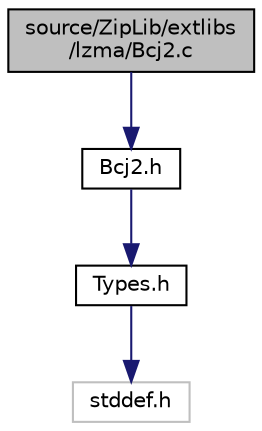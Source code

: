 digraph "source/ZipLib/extlibs/lzma/Bcj2.c"
{
 // LATEX_PDF_SIZE
  edge [fontname="Helvetica",fontsize="10",labelfontname="Helvetica",labelfontsize="10"];
  node [fontname="Helvetica",fontsize="10",shape=record];
  Node1 [label="source/ZipLib/extlibs\l/lzma/Bcj2.c",height=0.2,width=0.4,color="black", fillcolor="grey75", style="filled", fontcolor="black",tooltip=" "];
  Node1 -> Node2 [color="midnightblue",fontsize="10",style="solid"];
  Node2 [label="Bcj2.h",height=0.2,width=0.4,color="black", fillcolor="white", style="filled",URL="$_bcj2_8h.html",tooltip=" "];
  Node2 -> Node3 [color="midnightblue",fontsize="10",style="solid"];
  Node3 [label="Types.h",height=0.2,width=0.4,color="black", fillcolor="white", style="filled",URL="$_types_8h.html",tooltip=" "];
  Node3 -> Node4 [color="midnightblue",fontsize="10",style="solid"];
  Node4 [label="stddef.h",height=0.2,width=0.4,color="grey75", fillcolor="white", style="filled",tooltip=" "];
}
